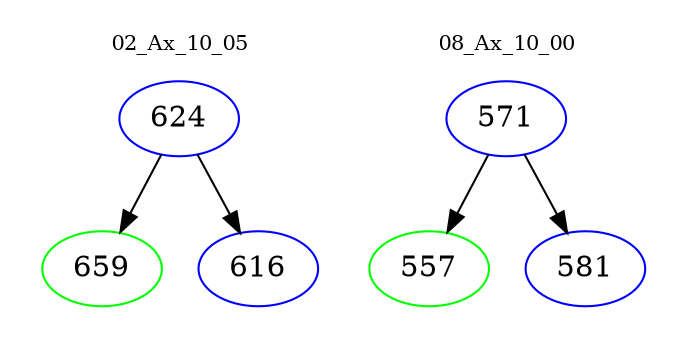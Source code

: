 digraph{
subgraph cluster_0 {
color = white
label = "02_Ax_10_05";
fontsize=10;
T0_624 [label="624", color="blue"]
T0_624 -> T0_659 [color="black"]
T0_659 [label="659", color="green"]
T0_624 -> T0_616 [color="black"]
T0_616 [label="616", color="blue"]
}
subgraph cluster_1 {
color = white
label = "08_Ax_10_00";
fontsize=10;
T1_571 [label="571", color="blue"]
T1_571 -> T1_557 [color="black"]
T1_557 [label="557", color="green"]
T1_571 -> T1_581 [color="black"]
T1_581 [label="581", color="blue"]
}
}
